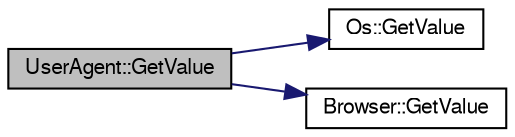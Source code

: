 digraph G
{
  bgcolor="transparent";
  edge [fontname="FreeSans",fontsize="10",labelfontname="FreeSans",labelfontsize="10"];
  node [fontname="FreeSans",fontsize="10",shape=record];
  rankdir="LR";
  Node1 [label="UserAgent::GetValue",height=0.2,width=0.4,color="black", fillcolor="grey75", style="filled" fontcolor="black"];
  Node1 -> Node2 [color="midnightblue",fontsize="10",style="solid",fontname="FreeSans"];
  Node2 [label="Os::GetValue",height=0.2,width=0.4,color="black",URL="$classOs.html#ae134e795a4fc069ff53fbb53cd9e6e27"];
  Node1 -> Node3 [color="midnightblue",fontsize="10",style="solid",fontname="FreeSans"];
  Node3 [label="Browser::GetValue",height=0.2,width=0.4,color="black",URL="$classBrowser.html#abd9dec7025d71748df67b260eff2496b"];
}
